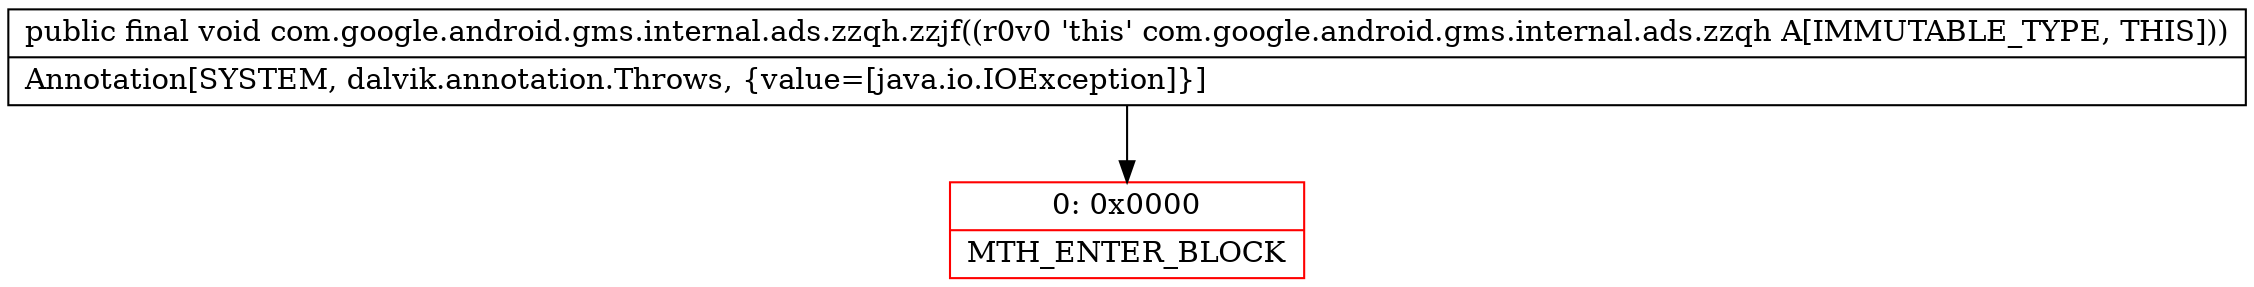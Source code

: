 digraph "CFG forcom.google.android.gms.internal.ads.zzqh.zzjf()V" {
subgraph cluster_Region_1475180877 {
label = "R(0)";
node [shape=record,color=blue];
}
Node_0 [shape=record,color=red,label="{0\:\ 0x0000|MTH_ENTER_BLOCK\l}"];
MethodNode[shape=record,label="{public final void com.google.android.gms.internal.ads.zzqh.zzjf((r0v0 'this' com.google.android.gms.internal.ads.zzqh A[IMMUTABLE_TYPE, THIS]))  | Annotation[SYSTEM, dalvik.annotation.Throws, \{value=[java.io.IOException]\}]\l}"];
MethodNode -> Node_0;
}

